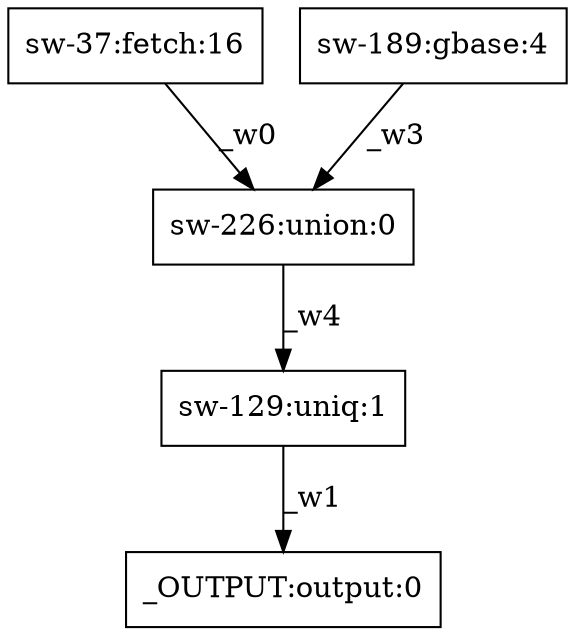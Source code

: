 digraph test1 { node [shape=box] "_OUTPUT" [label="_OUTPUT:output:0"];"sw-37" [label="sw-37:fetch:16"];"sw-189" [label="sw-189:gbase:4"];"sw-129" [label="sw-129:uniq:1"];"sw-226" [label="sw-226:union:0"];"sw-37" -> "sw-226" [label="_w0"];"sw-129" -> "_OUTPUT" [label="_w1"];"sw-189" -> "sw-226" [label="_w3"];"sw-226" -> "sw-129" [label="_w4"];}